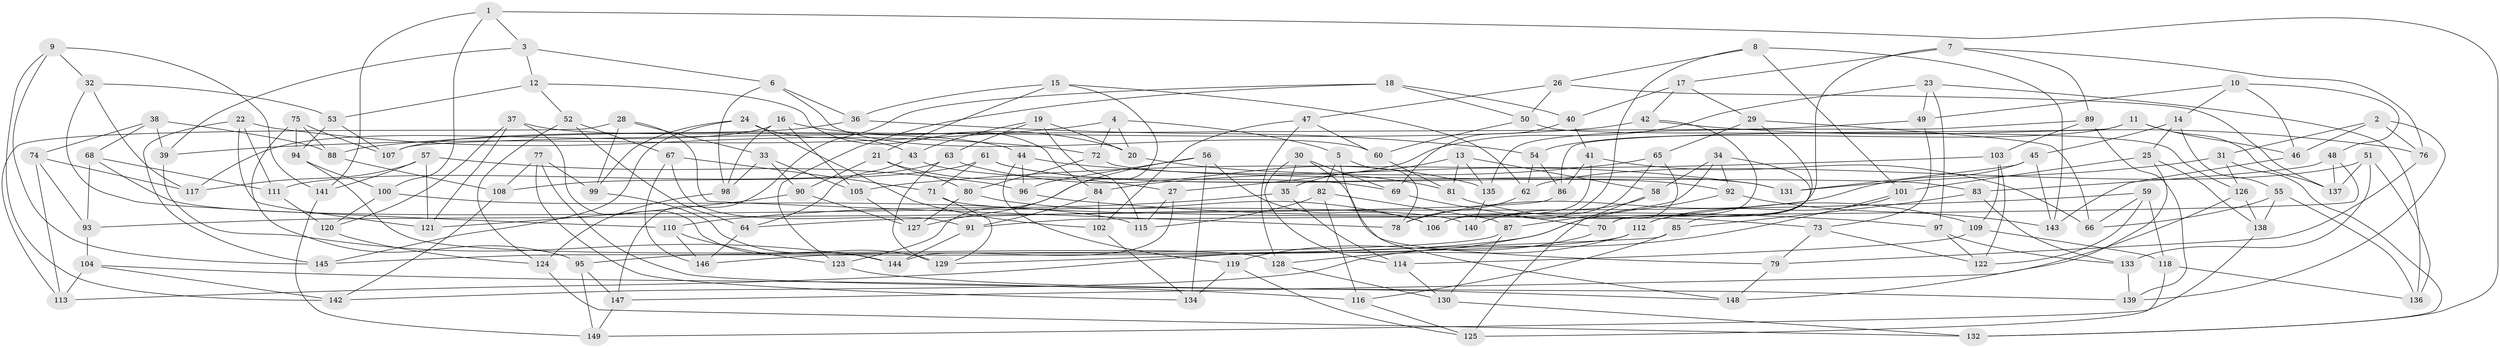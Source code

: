 // Generated by graph-tools (version 1.1) at 2025/37/03/09/25 02:37:49]
// undirected, 149 vertices, 298 edges
graph export_dot {
graph [start="1"]
  node [color=gray90,style=filled];
  1;
  2;
  3;
  4;
  5;
  6;
  7;
  8;
  9;
  10;
  11;
  12;
  13;
  14;
  15;
  16;
  17;
  18;
  19;
  20;
  21;
  22;
  23;
  24;
  25;
  26;
  27;
  28;
  29;
  30;
  31;
  32;
  33;
  34;
  35;
  36;
  37;
  38;
  39;
  40;
  41;
  42;
  43;
  44;
  45;
  46;
  47;
  48;
  49;
  50;
  51;
  52;
  53;
  54;
  55;
  56;
  57;
  58;
  59;
  60;
  61;
  62;
  63;
  64;
  65;
  66;
  67;
  68;
  69;
  70;
  71;
  72;
  73;
  74;
  75;
  76;
  77;
  78;
  79;
  80;
  81;
  82;
  83;
  84;
  85;
  86;
  87;
  88;
  89;
  90;
  91;
  92;
  93;
  94;
  95;
  96;
  97;
  98;
  99;
  100;
  101;
  102;
  103;
  104;
  105;
  106;
  107;
  108;
  109;
  110;
  111;
  112;
  113;
  114;
  115;
  116;
  117;
  118;
  119;
  120;
  121;
  122;
  123;
  124;
  125;
  126;
  127;
  128;
  129;
  130;
  131;
  132;
  133;
  134;
  135;
  136;
  137;
  138;
  139;
  140;
  141;
  142;
  143;
  144;
  145;
  146;
  147;
  148;
  149;
  1 -- 3;
  1 -- 141;
  1 -- 100;
  1 -- 132;
  2 -- 46;
  2 -- 76;
  2 -- 139;
  2 -- 31;
  3 -- 39;
  3 -- 12;
  3 -- 6;
  4 -- 20;
  4 -- 72;
  4 -- 5;
  4 -- 39;
  5 -- 148;
  5 -- 82;
  5 -- 78;
  6 -- 98;
  6 -- 60;
  6 -- 36;
  7 -- 89;
  7 -- 70;
  7 -- 17;
  7 -- 76;
  8 -- 101;
  8 -- 143;
  8 -- 106;
  8 -- 26;
  9 -- 32;
  9 -- 141;
  9 -- 145;
  9 -- 142;
  10 -- 48;
  10 -- 14;
  10 -- 49;
  10 -- 46;
  11 -- 46;
  11 -- 54;
  11 -- 86;
  11 -- 137;
  12 -- 84;
  12 -- 53;
  12 -- 52;
  13 -- 135;
  13 -- 81;
  13 -- 35;
  13 -- 58;
  14 -- 55;
  14 -- 25;
  14 -- 45;
  15 -- 21;
  15 -- 123;
  15 -- 36;
  15 -- 62;
  16 -- 98;
  16 -- 20;
  16 -- 105;
  16 -- 117;
  17 -- 29;
  17 -- 40;
  17 -- 42;
  18 -- 50;
  18 -- 40;
  18 -- 123;
  18 -- 147;
  19 -- 43;
  19 -- 20;
  19 -- 115;
  19 -- 63;
  20 -- 81;
  21 -- 27;
  21 -- 90;
  21 -- 80;
  22 -- 145;
  22 -- 111;
  22 -- 121;
  22 -- 72;
  23 -- 27;
  23 -- 49;
  23 -- 97;
  23 -- 136;
  24 -- 102;
  24 -- 145;
  24 -- 99;
  24 -- 43;
  25 -- 101;
  25 -- 148;
  25 -- 138;
  26 -- 50;
  26 -- 47;
  26 -- 137;
  27 -- 115;
  27 -- 144;
  28 -- 33;
  28 -- 113;
  28 -- 99;
  28 -- 78;
  29 -- 66;
  29 -- 112;
  29 -- 65;
  30 -- 114;
  30 -- 79;
  30 -- 69;
  30 -- 35;
  31 -- 132;
  31 -- 131;
  31 -- 126;
  32 -- 117;
  32 -- 53;
  32 -- 110;
  33 -- 90;
  33 -- 105;
  33 -- 98;
  34 -- 92;
  34 -- 58;
  34 -- 87;
  34 -- 85;
  35 -- 110;
  35 -- 114;
  36 -- 107;
  36 -- 54;
  37 -- 121;
  37 -- 144;
  37 -- 120;
  37 -- 44;
  38 -- 88;
  38 -- 39;
  38 -- 68;
  38 -- 74;
  39 -- 144;
  40 -- 69;
  40 -- 41;
  41 -- 106;
  41 -- 66;
  41 -- 86;
  42 -- 76;
  42 -- 70;
  42 -- 88;
  43 -- 69;
  43 -- 64;
  44 -- 96;
  44 -- 131;
  44 -- 119;
  45 -- 78;
  45 -- 143;
  45 -- 131;
  46 -- 143;
  47 -- 102;
  47 -- 128;
  47 -- 60;
  48 -- 91;
  48 -- 83;
  48 -- 137;
  49 -- 73;
  49 -- 107;
  50 -- 126;
  50 -- 60;
  51 -- 137;
  51 -- 136;
  51 -- 133;
  51 -- 62;
  52 -- 64;
  52 -- 67;
  52 -- 124;
  53 -- 107;
  53 -- 94;
  54 -- 86;
  54 -- 62;
  55 -- 136;
  55 -- 66;
  55 -- 138;
  56 -- 106;
  56 -- 134;
  56 -- 96;
  56 -- 127;
  57 -- 96;
  57 -- 141;
  57 -- 117;
  57 -- 121;
  58 -- 125;
  58 -- 140;
  59 -- 66;
  59 -- 64;
  59 -- 122;
  59 -- 118;
  60 -- 81;
  61 -- 131;
  61 -- 92;
  61 -- 108;
  61 -- 71;
  62 -- 78;
  63 -- 111;
  63 -- 129;
  63 -- 135;
  64 -- 146;
  65 -- 113;
  65 -- 140;
  65 -- 84;
  67 -- 146;
  67 -- 71;
  67 -- 91;
  68 -- 140;
  68 -- 93;
  68 -- 111;
  69 -- 70;
  70 -- 119;
  71 -- 73;
  71 -- 129;
  72 -- 80;
  72 -- 83;
  73 -- 79;
  73 -- 122;
  74 -- 93;
  74 -- 113;
  74 -- 117;
  75 -- 94;
  75 -- 88;
  75 -- 95;
  75 -- 107;
  76 -- 79;
  77 -- 139;
  77 -- 108;
  77 -- 99;
  77 -- 134;
  79 -- 148;
  80 -- 127;
  80 -- 106;
  81 -- 109;
  82 -- 115;
  82 -- 87;
  82 -- 116;
  83 -- 85;
  83 -- 133;
  84 -- 91;
  84 -- 102;
  85 -- 116;
  85 -- 129;
  86 -- 93;
  87 -- 95;
  87 -- 130;
  88 -- 108;
  89 -- 139;
  89 -- 135;
  89 -- 103;
  90 -- 127;
  90 -- 121;
  91 -- 144;
  92 -- 143;
  92 -- 146;
  93 -- 104;
  94 -- 100;
  94 -- 128;
  95 -- 149;
  95 -- 147;
  96 -- 97;
  97 -- 133;
  97 -- 122;
  98 -- 124;
  99 -- 129;
  100 -- 115;
  100 -- 120;
  101 -- 112;
  101 -- 142;
  102 -- 134;
  103 -- 109;
  103 -- 105;
  103 -- 122;
  104 -- 142;
  104 -- 116;
  104 -- 113;
  105 -- 127;
  108 -- 142;
  109 -- 114;
  109 -- 118;
  110 -- 146;
  110 -- 123;
  111 -- 120;
  112 -- 145;
  112 -- 128;
  114 -- 130;
  116 -- 125;
  118 -- 136;
  118 -- 125;
  119 -- 134;
  119 -- 125;
  120 -- 124;
  123 -- 148;
  124 -- 132;
  126 -- 147;
  126 -- 138;
  128 -- 130;
  130 -- 132;
  133 -- 139;
  135 -- 140;
  138 -- 149;
  141 -- 149;
  147 -- 149;
}
